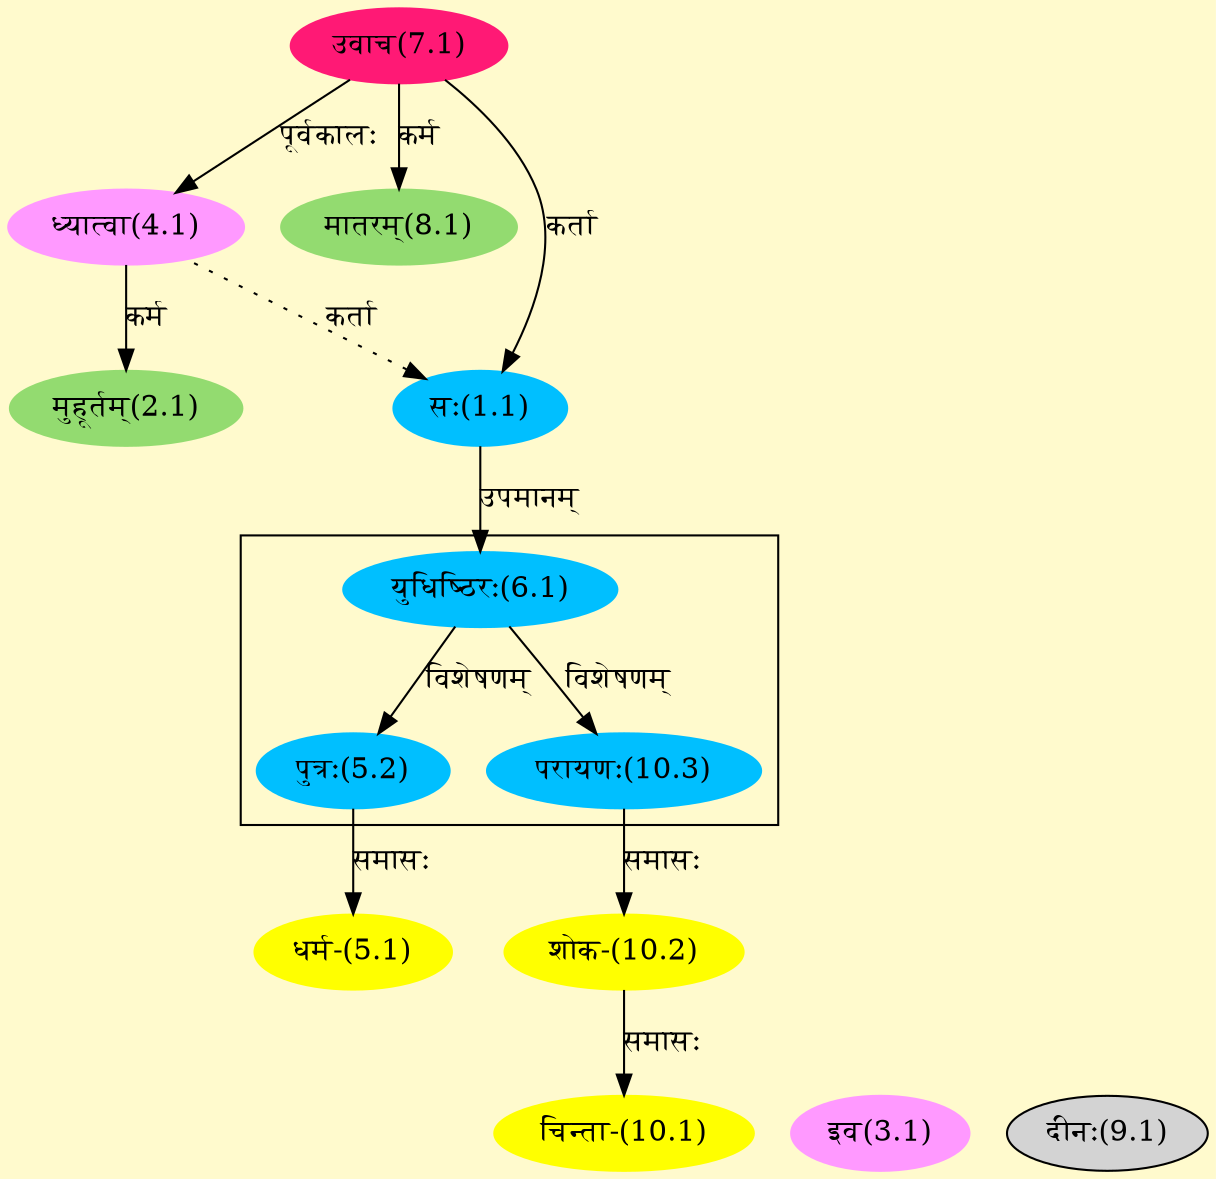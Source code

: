 digraph G{
rankdir=BT;
 compound=true;
 bgcolor="lemonchiffon1";

subgraph cluster_1{
Node5_2 [style=filled, color="#00BFFF" label = "पुत्रः(5.2)"]
Node6_1 [style=filled, color="#00BFFF" label = "युधिष्ठिरः(6.1)"]
Node10_3 [style=filled, color="#00BFFF" label = "परायणः(10.3)"]

}
Node1_1 [style=filled, color="#00BFFF" label = "सः(1.1)"]
Node7_1 [style=filled, color="#FF1975" label = "उवाच(7.1)"]
Node4_1 [style=filled, color="#FF99FF" label = "ध्यात्वा(4.1)"]
Node2_1 [style=filled, color="#93DB70" label = "मुहूर्तम्(2.1)"]
Node3_1 [style=filled, color="#FF99FF" label = "इव(3.1)"]
Node [style=filled, color="" label = "()"]
Node5_1 [style=filled, color="#FFFF00" label = "धर्म-(5.1)"]
Node5_2 [style=filled, color="#00BFFF" label = "पुत्रः(5.2)"]
Node6_1 [style=filled, color="#00BFFF" label = "युधिष्ठिरः(6.1)"]
Node8_1 [style=filled, color="#93DB70" label = "मातरम्(8.1)"]
Node9_1 [style=filled, color="" label = "दीनः(9.1)"]
Node10_1 [style=filled, color="#FFFF00" label = "चिन्ता-(10.1)"]
Node10_2 [style=filled, color="#FFFF00" label = "शोक-(10.2)"]
Node10_3 [style=filled, color="#00BFFF" label = "परायणः(10.3)"]
/* Start of Relations section */

Node1_1 -> Node7_1 [  label="कर्ता"  dir="back" ]
Node1_1 -> Node4_1 [ style=dotted label="कर्ता"  dir="back" ]
Node2_1 -> Node4_1 [  label="कर्म"  dir="back" ]
Node4_1 -> Node7_1 [  label="पूर्वकालः"  dir="back" ]
Node5_1 -> Node5_2 [  label="समासः"  dir="back" ]
Node5_2 -> Node6_1 [  label="विशेषणम्"  dir="back" ]
Node6_1 -> Node1_1 [  label="उपमानम्"  dir="back" ]
Node8_1 -> Node7_1 [  label="कर्म"  dir="back" ]
Node10_1 -> Node10_2 [  label="समासः"  dir="back" ]
Node10_2 -> Node10_3 [  label="समासः"  dir="back" ]
Node10_3 -> Node6_1 [  label="विशेषणम्"  dir="back" ]
}
